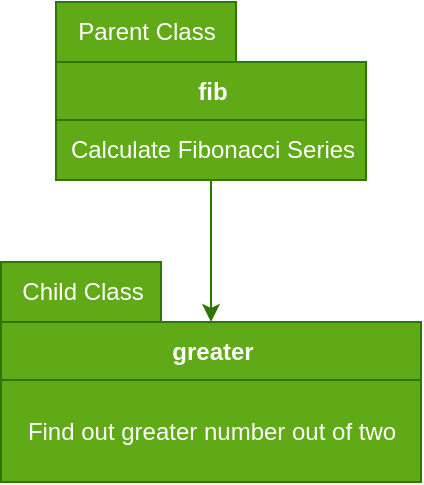 <mxfile>
    <diagram id="C5RBs43oDa-KdzZeNtuy" name="Page-1">
        <mxGraphModel dx="163" dy="387" grid="1" gridSize="10" guides="1" tooltips="1" connect="1" arrows="1" fold="1" page="1" pageScale="1" pageWidth="827" pageHeight="1169" math="0" shadow="0">
            <root>
                <mxCell id="WIyWlLk6GJQsqaUBKTNV-0"/>
                <mxCell id="WIyWlLk6GJQsqaUBKTNV-1" parent="WIyWlLk6GJQsqaUBKTNV-0"/>
                <mxCell id="9ooVhS_tgrzWWUu7JEqA-0" value="fib" style="swimlane;fontStyle=1;align=center;verticalAlign=middle;childLayout=stackLayout;horizontal=1;startSize=29;horizontalStack=0;resizeParent=1;resizeParentMax=0;resizeLast=0;collapsible=0;marginBottom=0;html=1;fillColor=#60a917;fontColor=#ffffff;strokeColor=#2D7600;" parent="WIyWlLk6GJQsqaUBKTNV-1" vertex="1">
                    <mxGeometry x="344" y="200" width="155" height="59" as="geometry"/>
                </mxCell>
                <mxCell id="9ooVhS_tgrzWWUu7JEqA-3" value="Calculate Fibonacci Series" style="text;html=1;align=center;verticalAlign=middle;resizable=0;points=[];autosize=1;fillColor=#60a917;fontColor=#ffffff;strokeColor=#2D7600;" parent="9ooVhS_tgrzWWUu7JEqA-0" vertex="1">
                    <mxGeometry y="29" width="155" height="30" as="geometry"/>
                </mxCell>
                <mxCell id="9ooVhS_tgrzWWUu7JEqA-5" value="greater" style="swimlane;fontStyle=1;align=center;verticalAlign=middle;childLayout=stackLayout;horizontal=1;startSize=29;horizontalStack=0;resizeParent=1;resizeParentMax=0;resizeLast=0;collapsible=0;marginBottom=0;html=1;fillColor=#60a917;fontColor=#ffffff;strokeColor=#2D7600;" parent="WIyWlLk6GJQsqaUBKTNV-1" vertex="1">
                    <mxGeometry x="316.5" y="330" width="210" height="80" as="geometry"/>
                </mxCell>
                <mxCell id="9ooVhS_tgrzWWUu7JEqA-6" value="Find out greater number out of two" style="text;html=1;align=center;verticalAlign=middle;spacingLeft=4;spacingRight=4;overflow=hidden;rotatable=0;points=[[0,0.5],[1,0.5]];portConstraint=eastwest;fillColor=#60a917;fontColor=#ffffff;strokeColor=#2D7600;" parent="9ooVhS_tgrzWWUu7JEqA-5" vertex="1">
                    <mxGeometry y="29" width="210" height="51" as="geometry"/>
                </mxCell>
                <mxCell id="9ooVhS_tgrzWWUu7JEqA-8" style="edgeStyle=orthogonalEdgeStyle;rounded=0;orthogonalLoop=1;jettySize=auto;html=1;fillColor=#60a917;strokeColor=#2D7600;" parent="WIyWlLk6GJQsqaUBKTNV-1" source="9ooVhS_tgrzWWUu7JEqA-3" target="9ooVhS_tgrzWWUu7JEqA-5" edge="1">
                    <mxGeometry relative="1" as="geometry"/>
                </mxCell>
                <mxCell id="9ooVhS_tgrzWWUu7JEqA-12" value="Parent Class" style="text;html=1;align=center;verticalAlign=middle;resizable=0;points=[];autosize=1;fillColor=#60a917;fontColor=#ffffff;strokeColor=#2D7600;" parent="WIyWlLk6GJQsqaUBKTNV-1" vertex="1">
                    <mxGeometry x="344" y="170" width="90" height="30" as="geometry"/>
                </mxCell>
                <mxCell id="9ooVhS_tgrzWWUu7JEqA-13" value="Child Class" style="text;html=1;align=center;verticalAlign=middle;resizable=0;points=[];autosize=1;fillColor=#60a917;fontColor=#ffffff;strokeColor=#2D7600;" parent="WIyWlLk6GJQsqaUBKTNV-1" vertex="1">
                    <mxGeometry x="316.5" y="300" width="80" height="30" as="geometry"/>
                </mxCell>
            </root>
        </mxGraphModel>
    </diagram>
</mxfile>